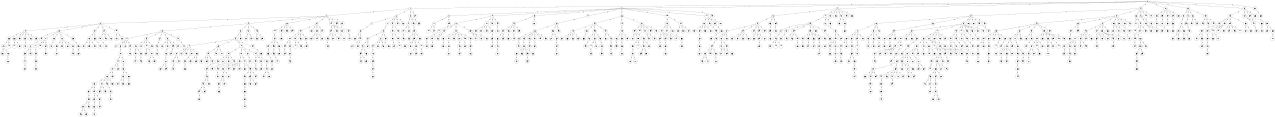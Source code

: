 graph G {
size="8.5,11;"
ratio = "expand;"
fixedsize="true;"
overlap="scale;"
node[shape=circle,width=.12,hight=.12,fontsize=12]
edge[fontsize=12]

0[label=" 0" color=black, pos="2.4976571,2.2896986!"];
1[label=" 1" color=black, pos="0.97931198,1.0093055!"];
2[label=" 2" color=black, pos="2.0572265,2.892605!"];
3[label=" 3" color=black, pos="0.032884615,2.2472194!"];
4[label=" 4" color=black, pos="2.8975417,2.9819752!"];
5[label=" 5" color=black, pos="1.2673033,1.8613029!"];
6[label=" 6" color=black, pos="0.074585893,0.061495373!"];
7[label=" 7" color=black, pos="1.3567458,0.16244622!"];
8[label=" 8" color=black, pos="1.3080979,1.5355833!"];
9[label=" 9" color=black, pos="2.128123,0.44788216!"];
10[label=" 10" color=black, pos="1.442144,0.61888718!"];
11[label=" 11" color=black, pos="0.029428079,2.2718995!"];
12[label=" 12" color=black, pos="1.3913933,0.9570434!"];
13[label=" 13" color=black, pos="2.3338561,2.9466717!"];
14[label=" 14" color=black, pos="0.26040815,0.81303067!"];
15[label=" 15" color=black, pos="1.7274677,2.4715568!"];
16[label=" 16" color=black, pos="0.4276217,2.3229756!"];
17[label=" 17" color=black, pos="0.55202897,0.7410943!"];
18[label=" 18" color=black, pos="1.1113449,2.4692016!"];
19[label=" 19" color=black, pos="2.2260881,0.067742739!"];
20[label=" 20" color=black, pos="1.9949758,0.27617798!"];
21[label=" 21" color=black, pos="0.84313241,0.73727388!"];
22[label=" 22" color=black, pos="0.23101671,0.72069447!"];
23[label=" 23" color=black, pos="2.5257814,2.9940502!"];
24[label=" 24" color=black, pos="0.19939145,0.50914787!"];
25[label=" 25" color=black, pos="0.087883544,1.7455934!"];
26[label=" 26" color=black, pos="0.61022365,1.3400014!"];
27[label=" 27" color=black, pos="2.9558962,0.45379314!"];
28[label=" 28" color=black, pos="0.4325303,2.2797039!"];
29[label=" 29" color=black, pos="2.9528208,2.3792033!"];
30[label=" 30" color=black, pos="0.56728231,2.142322!"];
31[label=" 31" color=black, pos="0.29214903,0.046466897!"];
32[label=" 32" color=black, pos="1.4533979,2.2429609!"];
33[label=" 33" color=black, pos="2.8058569,1.7405099!"];
34[label=" 34" color=black, pos="1.2033494,1.2523923!"];
35[label=" 35" color=black, pos="2.4882555,1.1101176!"];
36[label=" 36" color=black, pos="1.4361566,2.1964485!"];
37[label=" 37" color=black, pos="1.4067992,2.5728149!"];
38[label=" 38" color=black, pos="2.6755495,1.0671453!"];
39[label=" 39" color=black, pos="1.8515089,1.459239!"];
40[label=" 40" color=black, pos="0.66922693,2.8461882!"];
41[label=" 41" color=black, pos="2.6907542,1.8911645!"];
42[label=" 42" color=black, pos="2.6672094,2.0533492!"];
43[label=" 43" color=black, pos="2.8497423,0.076250611!"];
44[label=" 44" color=black, pos="0.55328824,0.67487625!"];
45[label=" 45" color=black, pos="2.8483508,0.93416896!"];
46[label=" 46" color=black, pos="0.96282796,1.4915988!"];
47[label=" 47" color=black, pos="2.1149264,1.1192437!"];
48[label=" 48" color=black, pos="2.6530377,2.2592372!"];
49[label=" 49" color=black, pos="0.55213006,1.2378955!"];
50[label=" 50" color=black, pos="1.2939585,0.37480431!"];
51[label=" 51" color=black, pos="2.4547115,2.4295996!"];
52[label=" 52" color=black, pos="1.723754,1.9680872!"];
53[label=" 53" color=black, pos="1.352167,2.0960051!"];
54[label=" 54" color=black, pos="0.9035704,1.1293318!"];
55[label=" 55" color=black, pos="2.5384417,2.8026501!"];
56[label=" 56" color=black, pos="2.2140075,2.5352713!"];
57[label=" 57" color=black, pos="0.21228897,2.985477!"];
58[label=" 58" color=black, pos="2.0644116,1.6499481!"];
59[label=" 59" color=black, pos="1.8113362,2.5271229!"];
60[label=" 60" color=black, pos="1.1840236,2.107195!"];
61[label=" 61" color=black, pos="2.3974663,1.8511854!"];
62[label=" 62" color=black, pos="2.790804,0.3195335!"];
63[label=" 63" color=black, pos="0.2290928,2.5207251!"];
64[label=" 64" color=black, pos="0.18407092,1.2092378!"];
65[label=" 65" color=black, pos="1.8291631,0.9026073!"];
66[label=" 66" color=black, pos="1.5549962,0.41269783!"];
67[label=" 67" color=black, pos="0.63210318,1.9014226!"];
68[label=" 68" color=black, pos="0.43503086,0.35231727!"];
69[label=" 69" color=black, pos="0.21181777,2.1335339!"];
70[label=" 70" color=black, pos="2.18402,1.3318675!"];
71[label=" 71" color=black, pos="2.575251,1.8562131!"];
72[label=" 72" color=black, pos="1.9085889,1.1556818!"];
73[label=" 73" color=black, pos="2.2601658,2.6313267!"];
74[label=" 74" color=black, pos="0.61084452,1.1814943!"];
75[label=" 75" color=black, pos="2.9838453,0.059074447!"];
76[label=" 76" color=black, pos="2.0915346,1.2513733!"];
77[label=" 77" color=black, pos="1.6148944,1.3059741!"];
78[label=" 78" color=black, pos="2.8379745,0.2120272!"];
79[label=" 79" color=black, pos="1.4904342,0.17254738!"];
80[label=" 80" color=black, pos="0.13369119,1.136775!"];
81[label=" 81" color=black, pos="2.3865182,0.20901891!"];
82[label=" 82" color=black, pos="0.81212626,0.24031044!"];
83[label=" 83" color=black, pos="1.4734302,1.2148477!"];
84[label=" 84" color=black, pos="0.71077661,1.8683171!"];
85[label=" 85" color=black, pos="0.8511281,0.12458546!"];
86[label=" 86" color=black, pos="0.81213287,0.10232811!"];
87[label=" 87" color=black, pos="1.4048529,1.70159!"];
88[label=" 88" color=black, pos="0.60310463,1.9324011!"];
89[label=" 89" color=black, pos="0.60646676,0.98698559!"];
90[label=" 90" color=black, pos="0.53193322,0.21456454!"];
91[label=" 91" color=black, pos="0.52668093,0.57032815!"];
92[label=" 92" color=black, pos="1.8956331,0.56312858!"];
93[label=" 93" color=black, pos="2.6129365,1.4358639!"];
94[label=" 94" color=black, pos="1.0243267,2.7276364!"];
95[label=" 95" color=black, pos="1.8130674,2.9677237!"];
96[label=" 96" color=black, pos="2.2675915,0.40579494!"];
97[label=" 97" color=black, pos="1.0415448,0.29265124!"];
98[label=" 98" color=black, pos="0.62007657,1.5788414!"];
99[label=" 99" color=black, pos="2.936628,1.384215!"];
100[label=" 100" color=black, pos="0.58781482,2.5790224!"];
101[label=" 101" color=black, pos="0.63505763,0.62582071!"];
102[label=" 102" color=black, pos="0.55307817,1.0885639!"];
103[label=" 103" color=black, pos="0.78268355,2.7823177!"];
104[label=" 104" color=black, pos="2.9564124,2.9243333!"];
105[label=" 105" color=black, pos="1.5808932,1.5714352!"];
106[label=" 106" color=black, pos="1.7242003,2.3477272!"];
107[label=" 107" color=black, pos="1.2994462,0.49308938!"];
108[label=" 108" color=black, pos="0.67928584,0.088012353!"];
109[label=" 109" color=black, pos="0.086997936,1.9737278!"];
110[label=" 110" color=black, pos="2.0672902,0.0062217219!"];
111[label=" 111" color=black, pos="1.1185793,2.9002487!"];
112[label=" 112" color=black, pos="2.9766521,2.072949!"];
113[label=" 113" color=black, pos="2.0415665,0.75851495!"];
114[label=" 114" color=black, pos="1.7946609,1.426595!"];
115[label=" 115" color=black, pos="0.83818442,2.9813681!"];
116[label=" 116" color=black, pos="2.9917962,1.8318137!"];
117[label=" 117" color=black, pos="0.78321351,2.7188702!"];
118[label=" 118" color=black, pos="2.8678332,2.7004774!"];
119[label=" 119" color=black, pos="1.5136313,0.061404299!"];
120[label=" 120" color=black, pos="2.4253082,0.047828623!"];
121[label=" 121" color=black, pos="1.7787375,0.23264145!"];
122[label=" 122" color=black, pos="0.91258575,2.6675054!"];
123[label=" 123" color=black, pos="1.5789209,2.2682404!"];
124[label=" 124" color=black, pos="2.718254,2.6495112!"];
125[label=" 125" color=black, pos="0.90559567,0.35197117!"];
126[label=" 126" color=black, pos="0.09347329,2.7598414!"];
127[label=" 127" color=black, pos="1.6531747,1.097388!"];
128[label=" 128" color=black, pos="0.95559899,0.54535756!"];
129[label=" 129" color=black, pos="0.95156023,1.3077349!"];
130[label=" 130" color=black, pos="1.4372355,0.61491615!"];
131[label=" 131" color=black, pos="0.62411385,2.5868735!"];
132[label=" 132" color=black, pos="0.98321073,0.84383531!"];
133[label=" 133" color=black, pos="1.6047661,1.6622353!"];
134[label=" 134" color=black, pos="0.24825505,0.30534398!"];
135[label=" 135" color=black, pos="1.2433224,1.9799127!"];
136[label=" 136" color=black, pos="1.5479487,1.9332579!"];
137[label=" 137" color=black, pos="1.3032692,1.3636549!"];
138[label=" 138" color=black, pos="2.2162331,1.7566612!"];
139[label=" 139" color=black, pos="2.8617276,1.1827148!"];
140[label=" 140" color=black, pos="1.5799194,1.7337447!"];
141[label=" 141" color=black, pos="1.2223566,1.8829248!"];
142[label=" 142" color=black, pos="1.8180567,2.3720414!"];
143[label=" 143" color=black, pos="2.5910008,1.2603005!"];
144[label=" 144" color=black, pos="0.8772243,1.6384583!"];
145[label=" 145" color=black, pos="1.4345511,2.9209983!"];
146[label=" 146" color=black, pos="1.9806843,1.4911311!"];
147[label=" 147" color=black, pos="2.0211942,1.6873502!"];
148[label=" 148" color=black, pos="0.70039596,0.78579899!"];
149[label=" 149" color=black, pos="2.8170749,2.3933641!"];
150[label=" 150" color=black, pos="2.8569926,0.69651073!"];
151[label=" 151" color=black, pos="2.1173596,0.58694279!"];
152[label=" 152" color=black, pos="2.1503695,1.1750774!"];
153[label=" 153" color=black, pos="2.2275144,1.2357049!"];
154[label=" 154" color=black, pos="2.7737352,2.0506105!"];
155[label=" 155" color=black, pos="1.4006819,1.3960429!"];
156[label=" 156" color=black, pos="1.1590556,1.0238304!"];
157[label=" 157" color=black, pos="2.8505657,1.6112622!"];
158[label=" 158" color=black, pos="1.1826,2.1555516!"];
159[label=" 159" color=black, pos="1.2645841,1.2945434!"];
160[label=" 160" color=black, pos="0.96789551,1.9998743!"];
161[label=" 161" color=black, pos="2.5656965,2.4036085!"];
162[label=" 162" color=black, pos="2.9624152,2.1343611!"];
163[label=" 163" color=black, pos="1.1921797,1.4641749!"];
164[label=" 164" color=black, pos="0.71224586,1.3273659!"];
165[label=" 165" color=black, pos="2.9051997,0.27036976!"];
166[label=" 166" color=black, pos="0.24640104,2.3877593!"];
167[label=" 167" color=black, pos="0.16841571,0.92593885!"];
168[label=" 168" color=black, pos="0.15192353,2.3317211!"];
169[label=" 169" color=black, pos="0.1613924,0.057051805!"];
170[label=" 170" color=black, pos="1.1895486,2.4869047!"];
171[label=" 171" color=black, pos="0.72181685,0.7329636!"];
172[label=" 172" color=black, pos="1.4390849,2.9968742!"];
173[label=" 173" color=black, pos="2.9989576,2.4320843!"];
174[label=" 174" color=black, pos="2.6931653,1.7563438!"];
175[label=" 175" color=black, pos="2.5021463,2.9978923!"];
176[label=" 176" color=black, pos="0.60809584,1.3716899!"];
177[label=" 177" color=black, pos="1.064943,2.8932958!"];
178[label=" 178" color=black, pos="2.6201546,0.63621987!"];
179[label=" 179" color=black, pos="2.3312801,2.7760342!"];
180[label=" 180" color=black, pos="2.429513,2.1146496!"];
181[label=" 181" color=black, pos="2.0401524,2.6738292!"];
182[label=" 182" color=black, pos="1.3665775,0.59489882!"];
183[label=" 183" color=black, pos="1.1124556,2.5227937!"];
184[label=" 184" color=black, pos="0.92240446,0.49003967!"];
185[label=" 185" color=black, pos="1.3232254,2.241839!"];
186[label=" 186" color=black, pos="1.763536,2.2853514!"];
187[label=" 187" color=black, pos="2.2472423,2.8651811!"];
188[label=" 188" color=black, pos="1.834294,2.1052258!"];
189[label=" 189" color=black, pos="0.52656456,1.6077642!"];
190[label=" 190" color=black, pos="2.2092279,1.7618659!"];
191[label=" 191" color=black, pos="1.7954541,1.042235!"];
192[label=" 192" color=black, pos="0.17914328,1.705206!"];
193[label=" 193" color=black, pos="0.91561012,0.44574862!"];
194[label=" 194" color=black, pos="0.82510388,2.7739622!"];
195[label=" 195" color=black, pos="2.7924857,2.7491015!"];
196[label=" 196" color=black, pos="0.61897394,1.5012261!"];
197[label=" 197" color=black, pos="0.63338231,1.0386806!"];
198[label=" 198" color=black, pos="0.31165337,1.1642938!"];
199[label=" 199" color=black, pos="1.0852062,1.8249661!"];
200[label=" 200" color=black, pos="0.73880334,2.7667181!"];
201[label=" 201" color=black, pos="0.47721707,1.3335596!"];
202[label=" 202" color=black, pos="1.9435668,0.37466717!"];
203[label=" 203" color=black, pos="2.7466651,2.3628322!"];
204[label=" 204" color=black, pos="0.97809601,2.5111776!"];
205[label=" 205" color=black, pos="2.9730487,1.4540886!"];
206[label=" 206" color=black, pos="1.3504047,0.39180952!"];
207[label=" 207" color=black, pos="0.82491104,2.6999604!"];
208[label=" 208" color=black, pos="2.7469476,2.2181278!"];
209[label=" 209" color=black, pos="0.67914523,0.52648567!"];
210[label=" 210" color=black, pos="1.6592093,2.3587645!"];
211[label=" 211" color=black, pos="0.024921514,2.7715135!"];
212[label=" 212" color=black, pos="0.58565499,0.61449585!"];
213[label=" 213" color=black, pos="0.83254921,1.8434057!"];
214[label=" 214" color=black, pos="1.6869667,1.6185648!"];
215[label=" 215" color=black, pos="0.45199078,2.0755922!"];
216[label=" 216" color=black, pos="1.7852037,0.42310313!"];
217[label=" 217" color=black, pos="2.8454074,0.087060918!"];
218[label=" 218" color=black, pos="1.8507416,2.9104911!"];
219[label=" 219" color=black, pos="2.1674221,0.87868067!"];
220[label=" 220" color=black, pos="0.96469562,0.31178074!"];
221[label=" 221" color=black, pos="0.56176093,2.9801987!"];
222[label=" 222" color=black, pos="0.39040162,0.76060545!"];
223[label=" 223" color=black, pos="0.91728872,1.0413308!"];
224[label=" 224" color=black, pos="2.1299176,1.1668413!"];
225[label=" 225" color=black, pos="2.4140227,1.4799418!"];
226[label=" 226" color=black, pos="0.69972761,2.1404275!"];
227[label=" 227" color=black, pos="1.0724375,0.62022682!"];
228[label=" 228" color=black, pos="2.5122847,0.83437791!"];
229[label=" 229" color=black, pos="2.087194,2.3227733!"];
230[label=" 230" color=black, pos="2.4133402,2.319988!"];
231[label=" 231" color=black, pos="2.9195764,2.0331213!"];
232[label=" 232" color=black, pos="1.8257527,2.024819!"];
233[label=" 233" color=black, pos="1.4538648,1.5045399!"];
234[label=" 234" color=black, pos="2.8951937,1.0207421!"];
235[label=" 235" color=black, pos="2.6640756,1.0047642!"];
236[label=" 236" color=black, pos="0.57297647,2.250406!"];
237[label=" 237" color=black, pos="1.6537188,2.1377661!"];
238[label=" 238" color=black, pos="1.656558,0.39768791!"];
239[label=" 239" color=black, pos="2.8190728,2.6256284!"];
240[label=" 240" color=black, pos="1.6307718,2.8846011!"];
241[label=" 241" color=black, pos="0.15520828,2.2382289!"];
242[label=" 242" color=black, pos="2.0341083,1.0180331!"];
243[label=" 243" color=black, pos="1.8999399,1.8745443!"];
244[label=" 244" color=black, pos="2.8619395,2.1330868!"];
245[label=" 245" color=black, pos="2.6981295,2.5827173!"];
246[label=" 246" color=black, pos="2.7286069,1.930822!"];
247[label=" 247" color=black, pos="0.4112144,2.1925054!"];
248[label=" 248" color=black, pos="1.2068979,0.12662273!"];
249[label=" 249" color=black, pos="2.4662474,1.4125081!"];
250[label=" 250" color=black, pos="1.6238227,1.1985397!"];
251[label=" 251" color=black, pos="1.4533386,1.996679!"];
252[label=" 252" color=black, pos="0.19803419,1.8309364!"];
253[label=" 253" color=black, pos="0.40061873,0.25085129!"];
254[label=" 254" color=black, pos="1.3940588,1.6769054!"];
255[label=" 255" color=black, pos="2.7381237,2.8472594!"];
256[label=" 256" color=black, pos="1.9465173,2.3071277!"];
257[label=" 257" color=black, pos="0.33873381,1.9131204!"];
258[label=" 258" color=black, pos="0.15017707,2.486319!"];
259[label=" 259" color=black, pos="1.184744,2.9187937!"];
260[label=" 260" color=black, pos="0.61276385,1.2789419!"];
261[label=" 261" color=black, pos="2.1633838,2.1426082!"];
262[label=" 262" color=black, pos="2.7114665,0.36271584!"];
263[label=" 263" color=black, pos="2.6889245,1.3946118!"];
264[label=" 264" color=black, pos="1.1838574,1.0482064!"];
265[label=" 265" color=black, pos="0.42137529,2.4851477!"];
266[label=" 266" color=black, pos="0.072986875,2.175068!"];
267[label=" 267" color=black, pos="2.4544648,2.6405091!"];
268[label=" 268" color=black, pos="2.8435919,1.0806112!"];
269[label=" 269" color=black, pos="2.4492443,1.5644182!"];
270[label=" 270" color=black, pos="2.0427331,0.61030095!"];
271[label=" 271" color=black, pos="0.13710934,2.3670994!"];
272[label=" 272" color=black, pos="1.7066522,1.843558!"];
273[label=" 273" color=black, pos="1.3766326,0.69957982!"];
274[label=" 274" color=black, pos="1.3001724,2.7073504!"];
275[label=" 275" color=black, pos="2.9685096,0.82186576!"];
276[label=" 276" color=black, pos="0.26731052,2.8190771!"];
277[label=" 277" color=black, pos="0.12569635,0.87726553!"];
278[label=" 278" color=black, pos="0.31062946,1.9000871!"];
279[label=" 279" color=black, pos="1.4924792,2.7687056!"];
280[label=" 280" color=black, pos="1.6824923,0.32715881!"];
281[label=" 281" color=black, pos="2.9409692,2.5087443!"];
282[label=" 282" color=black, pos="1.9013865,1.9957788!"];
283[label=" 283" color=black, pos="2.5639542,1.6819976!"];
284[label=" 284" color=black, pos="2.7201215,0.5478195!"];
285[label=" 285" color=black, pos="0.88457006,1.0142473!"];
286[label=" 286" color=black, pos="2.9126515,1.6429383!"];
287[label=" 287" color=black, pos="0.1815208,1.604262!"];
288[label=" 288" color=black, pos="0.023907442,1.9231379!"];
289[label=" 289" color=black, pos="2.9581595,1.2060183!"];
290[label=" 290" color=black, pos="2.6479769,0.72944204!"];
291[label=" 291" color=black, pos="1.0194416,2.0431959!"];
292[label=" 292" color=black, pos="0.91251428,1.5853808!"];
293[label=" 293" color=black, pos="2.0161004,1.9922839!"];
294[label=" 294" color=black, pos="0.51396246,1.3338826!"];
295[label=" 295" color=black, pos="0.046866088,1.5594963!"];
296[label=" 296" color=black, pos="2.8695655,0.035650189!"];
297[label=" 297" color=black, pos="2.9145164,1.687271!"];
298[label=" 298" color=black, pos="1.4434655,0.77442453!"];
299[label=" 299" color=black, pos="0.8281526,1.2024701!"];
300[label=" 300" color=black, pos="1.4086358,0.53775122!"];
301[label=" 301" color=black, pos="1.3874791,1.3534881!"];
302[label=" 302" color=black, pos="0.16525728,0.5969248!"];
303[label=" 303" color=black, pos="2.6255153,1.2828969!"];
304[label=" 304" color=black, pos="2.6390553,2.3228058!"];
305[label=" 305" color=black, pos="0.56021555,1.1160651!"];
306[label=" 306" color=black, pos="2.4267897,2.4665882!"];
307[label=" 307" color=black, pos="2.7081101,2.9956092!"];
308[label=" 308" color=black, pos="2.4569092,2.541482!"];
309[label=" 309" color=black, pos="2.0633955,0.74582988!"];
310[label=" 310" color=black, pos="1.5823407,2.4407762!"];
311[label=" 311" color=black, pos="2.4991758,0.70293676!"];
312[label=" 312" color=black, pos="1.0422202,1.6918028!"];
313[label=" 313" color=black, pos="0.035819276,0.6061168!"];
314[label=" 314" color=black, pos="1.6983577,1.7175513!"];
315[label=" 315" color=black, pos="1.7417632,2.5232135!"];
316[label=" 316" color=black, pos="1.246521,0.0430608!"];
317[label=" 317" color=black, pos="2.9596655,1.5385693!"];
318[label=" 318" color=black, pos="2.1316454,1.7498622!"];
319[label=" 319" color=black, pos="0.7030186,2.7690522!"];
320[label=" 320" color=black, pos="2.4785415,0.3476745!"];
321[label=" 321" color=black, pos="0.26872308,1.9769698!"];
322[label=" 322" color=black, pos="0.026496245,0.37354844!"];
323[label=" 323" color=black, pos="2.4076817,2.9669319!"];
324[label=" 324" color=black, pos="0.96145746,2.9641192!"];
325[label=" 325" color=black, pos="1.7988834,0.46312918!"];
326[label=" 326" color=black, pos="0.482034,2.5613499!"];
327[label=" 327" color=black, pos="0.66579027,0.93029137!"];
328[label=" 328" color=black, pos="0.79125727,1.6586925!"];
329[label=" 329" color=black, pos="1.2317572,0.02706108!"];
330[label=" 330" color=black, pos="2.3301833,2.0265129!"];
331[label=" 331" color=black, pos="1.2973715,0.39206763!"];
332[label=" 332" color=black, pos="0.0034375438,2.1799519!"];
333[label=" 333" color=black, pos="2.8588753,1.7328497!"];
334[label=" 334" color=black, pos="1.8560725,1.5259619!"];
335[label=" 335" color=black, pos="2.6246018,2.6661945!"];
336[label=" 336" color=black, pos="2.7342191,0.47583946!"];
337[label=" 337" color=black, pos="1.9605492,0.22422971!"];
338[label=" 338" color=black, pos="0.90351006,0.028597495!"];
339[label=" 339" color=black, pos="0.2441874,1.4597105!"];
340[label=" 340" color=black, pos="1.7768519,0.049945898!"];
341[label=" 341" color=black, pos="2.2827435,2.9766365!"];
342[label=" 342" color=black, pos="2.0769953,0.66067871!"];
343[label=" 343" color=black, pos="2.9588516,1.1174562!"];
344[label=" 344" color=black, pos="0.65176012,2.659047!"];
345[label=" 345" color=black, pos="0.096196252,0.90304181!"];
346[label=" 346" color=black, pos="0.13401932,0.20058786!"];
347[label=" 347" color=black, pos="0.35230443,0.62583166!"];
348[label=" 348" color=black, pos="0.29996078,1.7648835!"];
349[label=" 349" color=black, pos="2.4585732,2.7215203!"];
350[label=" 350" color=black, pos="1.2441184,1.2371656!"];
351[label=" 351" color=black, pos="0.70907217,2.8960407!"];
352[label=" 352" color=black, pos="2.9479176,1.9731416!"];
353[label=" 353" color=black, pos="1.4383645,2.0438201!"];
354[label=" 354" color=black, pos="2.8078227,0.95059054!"];
355[label=" 355" color=black, pos="0.90470635,2.2892835!"];
356[label=" 356" color=black, pos="2.2521998,2.7873714!"];
357[label=" 357" color=black, pos="1.795687,2.2463414!"];
358[label=" 358" color=black, pos="2.8910907,0.24277543!"];
359[label=" 359" color=black, pos="1.8381289,0.96099519!"];
360[label=" 360" color=black, pos="1.6939039,2.8301603!"];
361[label=" 361" color=black, pos="2.8103202,2.7046523!"];
362[label=" 362" color=black, pos="0.11838846,2.7782701!"];
363[label=" 363" color=black, pos="0.231665,2.2277619!"];
364[label=" 364" color=black, pos="0.12172058,1.1946377!"];
365[label=" 365" color=black, pos="1.5240251,2.9572131!"];
366[label=" 366" color=black, pos="1.9244862,0.015278706!"];
367[label=" 367" color=black, pos="0.33880465,1.5486616!"];
368[label=" 368" color=black, pos="2.9104107,1.164977!"];
369[label=" 369" color=black, pos="2.2528024,1.3388738!"];
370[label=" 370" color=black, pos="1.524872,1.3942857!"];
371[label=" 371" color=black, pos="1.1846974,1.2404018!"];
372[label=" 372" color=black, pos="1.637181,1.2238256!"];
373[label=" 373" color=black, pos="1.8760187,1.5763219!"];
374[label=" 374" color=black, pos="0.38102716,2.56312!"];
375[label=" 375" color=black, pos="0.5678745,2.7525404!"];
376[label=" 376" color=black, pos="1.4906036,1.1990161!"];
377[label=" 377" color=black, pos="0.78714663,0.11459693!"];
378[label=" 378" color=black, pos="0.6550337,0.068555725!"];
379[label=" 379" color=black, pos="1.1309303,1.1461491!"];
380[label=" 380" color=black, pos="0.74399707,1.9293173!"];
381[label=" 381" color=black, pos="0.55101336,2.4205206!"];
382[label=" 382" color=black, pos="0.097239853,0.65187231!"];
383[label=" 383" color=black, pos="1.0954224,0.14339955!"];
384[label=" 384" color=black, pos="1.3219301,2.329432!"];
385[label=" 385" color=black, pos="2.8803055,1.4210954!"];
386[label=" 386" color=black, pos="2.9529116,0.37507026!"];
387[label=" 387" color=black, pos="2.7986086,1.8519531!"];
388[label=" 388" color=black, pos="1.891194,0.16262145!"];
389[label=" 389" color=black, pos="1.2869097,0.37424789!"];
390[label=" 390" color=black, pos="0.56678278,1.0492639!"];
391[label=" 391" color=black, pos="1.4305329,1.2482311!"];
392[label=" 392" color=black, pos="2.5350791,2.8615397!"];
393[label=" 393" color=black, pos="1.0216921,2.9507237!"];
394[label=" 394" color=black, pos="1.7722861,2.0584456!"];
395[label=" 395" color=black, pos="1.8470133,1.1135005!"];
396[label=" 396" color=black, pos="2.6916691,2.1804147!"];
397[label=" 397" color=black, pos="2.859264,0.36272832!"];
398[label=" 398" color=black, pos="2.5807828,2.0882519!"];
399[label=" 399" color=black, pos="2.6046557,1.7637786!"];
400[label=" 400" color=black, pos="0.9141462,0.55511922!"];
401[label=" 401" color=black, pos="2.9079533,0.91044204!"];
402[label=" 402" color=black, pos="0.83163683,2.2511342!"];
403[label=" 403" color=black, pos="1.8792863,0.41685739!"];
404[label=" 404" color=black, pos="1.6407566,1.5495341!"];
405[label=" 405" color=black, pos="1.1519346,1.9260674!"];
406[label=" 406" color=black, pos="2.3242547,1.7440331!"];
407[label=" 407" color=black, pos="0.35080233,0.068645031!"];
408[label=" 408" color=black, pos="2.1331301,0.20078685!"];
409[label=" 409" color=black, pos="0.12960714,0.72132284!"];
410[label=" 410" color=black, pos="0.080116489,1.6398941!"];
411[label=" 411" color=black, pos="2.3370917,0.5303581!"];
412[label=" 412" color=black, pos="1.6540235,2.4778689!"];
413[label=" 413" color=black, pos="0.99215469,1.5386756!"];
414[label=" 414" color=black, pos="0.41825556,1.2453197!"];
415[label=" 415" color=black, pos="2.7905205,1.0340064!"];
416[label=" 416" color=black, pos="1.937729,1.9647339!"];
417[label=" 417" color=black, pos="0.34602216,1.0285801!"];
418[label=" 418" color=black, pos="2.6585138,2.3855414!"];
419[label=" 419" color=black, pos="0.7252256,0.97345385!"];
420[label=" 420" color=black, pos="1.9957917,2.1852073!"];
421[label=" 421" color=black, pos="2.855259,2.3043558!"];
422[label=" 422" color=black, pos="0.0065915901,1.0425725!"];
423[label=" 423" color=black, pos="0.86364016,1.7207625!"];
424[label=" 424" color=black, pos="0.31137216,1.8687052!"];
425[label=" 425" color=black, pos="2.3715532,2.083533!"];
426[label=" 426" color=black, pos="0.56575944,2.0256725!"];
427[label=" 427" color=black, pos="2.3849738,2.6702342!"];
428[label=" 428" color=black, pos="0.4504491,1.368712!"];
429[label=" 429" color=black, pos="1.5793244,1.5792227!"];
430[label=" 430" color=black, pos="1.2227432,2.383028!"];
431[label=" 431" color=black, pos="1.6983741,2.8877525!"];
432[label=" 432" color=black, pos="1.789287,2.6671405!"];
433[label=" 433" color=black, pos="0.65374302,1.1909071!"];
434[label=" 434" color=black, pos="0.21974783,0.5104875!"];
435[label=" 435" color=black, pos="2.2157059,2.9854872!"];
436[label=" 436" color=black, pos="0.036163122,1.9718632!"];
437[label=" 437" color=black, pos="2.027267,2.2014034!"];
438[label=" 438" color=black, pos="0.17288104,1.3363935!"];
439[label=" 439" color=black, pos="0.68822192,1.8810013!"];
440[label=" 440" color=black, pos="1.9806037,0.63834901!"];
441[label=" 441" color=black, pos="1.2988154,0.85384918!"];
442[label=" 442" color=black, pos="0.045835688,0.12328485!"];
443[label=" 443" color=black, pos="2.5450583,0.92769665!"];
444[label=" 444" color=black, pos="1.4629713,2.1967089!"];
445[label=" 445" color=black, pos="2.4506457,1.7402484!"];
446[label=" 446" color=black, pos="0.98254374,1.4947818!"];
447[label=" 447" color=black, pos="1.3007879,2.1482745!"];
448[label=" 448" color=black, pos="1.923925,2.9157383!"];
449[label=" 449" color=black, pos="2.6158797,0.74130352!"];
450[label=" 450" color=black, pos="1.1339242,0.92325696!"];
451[label=" 451" color=black, pos="1.9733605,1.260204!"];
452[label=" 452" color=black, pos="0.75051341,0.92656999!"];
453[label=" 453" color=black, pos="2.8550252,2.8246858!"];
454[label=" 454" color=black, pos="2.7434603,1.5083346!"];
455[label=" 455" color=black, pos="2.6952507,0.32563977!"];
456[label=" 456" color=black, pos="1.4432327,1.841916!"];
457[label=" 457" color=black, pos="0.010965568,2.7208277!"];
458[label=" 458" color=black, pos="0.44780789,1.8238722!"];
459[label=" 459" color=black, pos="1.4950383,0.85750009!"];
460[label=" 460" color=black, pos="1.5409891,1.4467107!"];
461[label=" 461" color=black, pos="0.45088847,0.23358325!"];
462[label=" 462" color=black, pos="2.5908641,1.2385969!"];
463[label=" 463" color=black, pos="2.398527,2.9052904!"];
464[label=" 464" color=black, pos="2.8056148,2.9008721!"];
465[label=" 465" color=black, pos="2.3304259,0.96147007!"];
466[label=" 466" color=black, pos="1.2657845,2.1994021!"];
467[label=" 467" color=black, pos="0.86941847,1.0063744!"];
468[label=" 468" color=black, pos="2.8409723,2.8064218!"];
469[label=" 469" color=black, pos="1.7244817,0.48620953!"];
470[label=" 470" color=black, pos="0.78192293,2.6014605!"];
471[label=" 471" color=black, pos="2.2890432,0.022209713!"];
472[label=" 472" color=black, pos="2.2539573,0.91123828!"];
473[label=" 473" color=black, pos="2.5447816,0.36261694!"];
474[label=" 474" color=black, pos="0.65805065,2.5713889!"];
475[label=" 475" color=black, pos="1.6189213,1.9378767!"];
476[label=" 476" color=black, pos="1.0308485,1.7517544!"];
477[label=" 477" color=black, pos="0.78430354,1.070676!"];
478[label=" 478" color=black, pos="1.9627704,2.7466764!"];
479[label=" 479" color=black, pos="2.1788873,1.3464714!"];
480[label=" 480" color=black, pos="0.69196798,0.017227733!"];
481[label=" 481" color=black, pos="0.13041807,1.0473157!"];
482[label=" 482" color=black, pos="1.9418637,2.3159378!"];
483[label=" 483" color=black, pos="0.19646795,2.0206786!"];
484[label=" 484" color=black, pos="1.998113,1.9826467!"];
485[label=" 485" color=black, pos="1.0103969,0.34864299!"];
486[label=" 486" color=black, pos="2.7254591,1.2249808!"];
487[label=" 487" color=black, pos="0.86420558,2.337191!"];
488[label=" 488" color=black, pos="2.829162,0.79292317!"];
489[label=" 489" color=black, pos="0.73426342,0.74804878!"];
490[label=" 490" color=black, pos="2.4589435,1.2369122!"];
491[label=" 491" color=black, pos="2.3178011,1.882728!"];
492[label=" 492" color=black, pos="2.0300239,1.0983306!"];
493[label=" 493" color=black, pos="1.9186973,0.013588068!"];
494[label=" 494" color=black, pos="0.54229302,1.5485029!"];
495[label=" 495" color=black, pos="2.8100211,1.9626722!"];
496[label=" 496" color=black, pos="1.2401126,1.5987632!"];
497[label=" 497" color=black, pos="2.5958342,0.65050318!"];
498[label=" 498" color=black, pos="1.4107986,0.71018926!"];
499[label=" 499" color=black, pos="0.14500621,0.044513778!"];
500[label=" 500" color=black, pos="0.45829187,1.2154508!"];
501[label=" 501" color=black, pos="1.589818,0.021145605!"];
502[label=" 502" color=black, pos="2.4676078,2.5386096!"];
503[label=" 503" color=black, pos="0.45534232,2.916812!"];
504[label=" 504" color=black, pos="0.25687709,1.6698309!"];
505[label=" 505" color=black, pos="2.8623871,2.9074891!"];
506[label=" 506" color=black, pos="1.2077495,0.0017853472!"];
507[label=" 507" color=black, pos="0.21059557,2.5277858!"];
508[label=" 508" color=black, pos="2.1891435,2.0458766!"];
509[label=" 509" color=black, pos="1.9722756,0.91107253!"];
510[label=" 510" color=black, pos="2.6366707,0.71751226!"];
511[label=" 511" color=black, pos="1.9509639,2.7874679!"];
512[label=" 512" color=black, pos="2.1498995,1.0605523!"];
513[label=" 513" color=black, pos="0.777633,0.28547224!"];
514[label=" 514" color=black, pos="1.5857198,2.3381382!"];
515[label=" 515" color=black, pos="1.3335567,2.4652028!"];
516[label=" 516" color=black, pos="1.6091607,1.3016617!"];
517[label=" 517" color=black, pos="0.57810161,0.021319539!"];
518[label=" 518" color=black, pos="2.6624164,2.3067853!"];
519[label=" 519" color=black, pos="1.3731561,2.8212213!"];
520[label=" 520" color=black, pos="2.5515521,0.53534211!"];
521[label=" 521" color=black, pos="0.84981506,2.3145676!"];
522[label=" 522" color=black, pos="2.1080719,2.2318501!"];
523[label=" 523" color=black, pos="2.5186299,1.9643289!"];
524[label=" 524" color=black, pos="2.2081323,1.7092267!"];
525[label=" 525" color=black, pos="2.4787249,2.0010062!"];
526[label=" 526" color=black, pos="1.4693781,1.7545216!"];
527[label=" 527" color=black, pos="0.40204472,0.36558966!"];
528[label=" 528" color=black, pos="1.4575166,2.2827819!"];
529[label=" 529" color=black, pos="2.7217461,0.74286649!"];
530[label=" 530" color=black, pos="1.2500554,0.27144672!"];
531[label=" 531" color=black, pos="2.6717695,0.8964758!"];
532[label=" 532" color=black, pos="2.5017662,0.66613565!"];
533[label=" 533" color=black, pos="0.33624877,2.1216325!"];
534[label=" 534" color=black, pos="1.9749333,1.6481609!"];
535[label=" 535" color=black, pos="1.4518971,0.33057487!"];
536[label=" 536" color=black, pos="0.91468237,0.21674541!"];
537[label=" 537" color=black, pos="2.2107064,2.4662465!"];
538[label=" 538" color=black, pos="1.9343285,0.22944709!"];
539[label=" 539" color=black, pos="1.9734689,0.48599978!"];
540[label=" 540" color=black, pos="0.7316254,1.4557263!"];
541[label=" 541" color=black, pos="2.8192773,2.873501!"];
542[label=" 542" color=black, pos="2.4535129,1.1711886!"];
543[label=" 543" color=black, pos="1.5354125,1.8148237!"];
544[label=" 544" color=black, pos="1.1151203,0.08652338!"];
545[label=" 545" color=black, pos="1.991181,2.7865885!"];
546[label=" 546" color=black, pos="1.2904632,2.5316075!"];
547[label=" 547" color=black, pos="0.14195846,0.73916718!"];
548[label=" 548" color=black, pos="0.16974272,0.94145803!"];
549[label=" 549" color=black, pos="2.7722522,2.7832305!"];
550[label=" 550" color=black, pos="2.3366209,0.13117503!"];
551[label=" 551" color=black, pos="1.4561826,0.32212835!"];
552[label=" 552" color=black, pos="1.9775678,0.89712957!"];
553[label=" 553" color=black, pos="1.9614217,1.8942583!"];
554[label=" 554" color=black, pos="2.6997536,2.5158169!"];
555[label=" 555" color=black, pos="1.4434731,0.71529595!"];
556[label=" 556" color=black, pos="2.4498775,2.6022358!"];
557[label=" 557" color=black, pos="0.47171298,1.4478948!"];
558[label=" 558" color=black, pos="0.33988546,1.6803674!"];
559[label=" 559" color=black, pos="2.5250685,0.36737094!"];
560[label=" 560" color=black, pos="1.4111475,1.4713852!"];
561[label=" 561" color=black, pos="0.94821856,2.624454!"];
562[label=" 562" color=black, pos="1.7915093,0.48968427!"];
563[label=" 563" color=black, pos="0.39525497,1.8481983!"];
564[label=" 564" color=black, pos="2.8617342,2.0672623!"];
565[label=" 565" color=black, pos="2.8359004,0.14178108!"];
566[label=" 566" color=black, pos="1.0942269,1.9718539!"];
567[label=" 567" color=black, pos="2.8246442,0.12193181!"];
568[label=" 568" color=black, pos="1.6037253,0.60836075!"];
569[label=" 569" color=black, pos="2.9589605,2.1999161!"];
570[label=" 570" color=black, pos="0.37308559,2.9854522!"];
571[label=" 571" color=black, pos="0.89458057,1.6134731!"];
572[label=" 572" color=black, pos="2.2840845,1.0897619!"];
573[label=" 573" color=black, pos="0.19589241,1.2957707!"];
574[label=" 574" color=black, pos="1.0536915,1.9094148!"];
575[label=" 575" color=black, pos="2.6068494,1.1141273!"];
576[label=" 576" color=black, pos="0.62466354,1.7625187!"];
577[label=" 577" color=black, pos="2.9553028,0.33409374!"];
578[label=" 578" color=black, pos="2.6520351,1.0967289!"];
579[label=" 579" color=black, pos="2.1531963,1.3029304!"];
580[label=" 580" color=black, pos="2.3909373,0.55726566!"];
581[label=" 581" color=black, pos="2.6242354,2.876949!"];
582[label=" 582" color=black, pos="1.1206609,2.5562625!"];
583[label=" 583" color=black, pos="0.81771037,2.9380851!"];
584[label=" 584" color=black, pos="0.39287783,2.0259979!"];
585[label=" 585" color=black, pos="0.66303854,1.6765689!"];
586[label=" 586" color=black, pos="1.6796375,2.8616893!"];
587[label=" 587" color=black, pos="1.4834998,1.2701147!"];
588[label=" 588" color=black, pos="2.5573121,0.46126686!"];
589[label=" 589" color=black, pos="1.6804167,0.85947432!"];
590[label=" 590" color=black, pos="2.1245797,1.528588!"];
591[label=" 591" color=black, pos="2.0861266,0.38466399!"];
592[label=" 592" color=black, pos="0.1672769,0.82718501!"];
593[label=" 593" color=black, pos="0.77075352,0.14538907!"];
594[label=" 594" color=black, pos="2.2770517,1.2832249!"];
595[label=" 595" color=black, pos="2.1716981,0.63498866!"];
596[label=" 596" color=black, pos="1.38072,2.9105577!"];
597[label=" 597" color=black, pos="2.4344714,0.86221428!"];
598[label=" 598" color=black, pos="1.1857689,0.50134123!"];
599[label=" 599" color=black, pos="0.85747538,1.7508999!"];
600[label=" 600" color=black, pos="1.2966671,2.8550677!"];
601[label=" 601" color=black, pos="1.0818388,2.5178117!"];
602[label=" 602" color=black, pos="0.0075351722,1.1194421!"];
603[label=" 603" color=black, pos="1.3543762,0.90824354!"];
604[label=" 604" color=black, pos="1.8506863,0.79623283!"];
605[label=" 605" color=black, pos="0.58883328,0.84420887!"];
606[label=" 606" color=black, pos="0.049249375,0.046497589!"];
607[label=" 607" color=black, pos="2.2315553,0.93147703!"];
608[label=" 608" color=black, pos="1.3754824,1.595643!"];
609[label=" 609" color=black, pos="0.78700152,1.8162117!"];
610[label=" 610" color=black, pos="1.9144913,1.97377!"];
611[label=" 611" color=black, pos="2.6900846,1.0039637!"];
612[label=" 612" color=black, pos="2.7008148,0.82592861!"];
613[label=" 613" color=black, pos="2.4586436,0.064250193!"];
614[label=" 614" color=black, pos="1.0156876,1.4146178!"];
615[label=" 615" color=black, pos="2.9081453,0.77546527!"];
616[label=" 616" color=black, pos="2.1326395,1.7409488!"];
617[label=" 617" color=black, pos="2.4845629,0.71417774!"];
618[label=" 618" color=black, pos="1.4928144,2.6679217!"];
619[label=" 619" color=black, pos="1.5699613,1.7236699!"];
620[label=" 620" color=black, pos="2.472082,1.5604241!"];
621[label=" 621" color=black, pos="0.21973598,2.4386186!"];
622[label=" 622" color=black, pos="2.7354221,0.48266642!"];
623[label=" 623" color=black, pos="0.19933114,0.92719497!"];
624[label=" 624" color=black, pos="2.62924,2.2516117!"];
625[label=" 625" color=black, pos="0.22530434,0.51285714!"];
626[label=" 626" color=black, pos="2.6537372,2.9010177!"];
627[label=" 627" color=black, pos="1.8526643,2.4944745!"];
628[label=" 628" color=black, pos="2.1742861,1.2554719!"];
629[label=" 629" color=black, pos="1.6795729,2.6294456!"];
630[label=" 630" color=black, pos="2.5473268,0.058562333!"];
631[label=" 631" color=black, pos="0.37024375,2.0786286!"];
632[label=" 632" color=black, pos="2.6539011,2.1132866!"];
633[label=" 633" color=black, pos="2.2960298,0.59732416!"];
634[label=" 634" color=black, pos="1.8069226,2.1734654!"];
635[label=" 635" color=black, pos="0.12302952,1.9843332!"];
636[label=" 636" color=black, pos="1.7228385,0.69133774!"];
637[label=" 637" color=black, pos="1.9338955,2.8174064!"];
638[label=" 638" color=black, pos="0.43289544,0.22788029!"];
639[label=" 639" color=black, pos="2.861726,0.80262289!"];
640[label=" 640" color=black, pos="1.6367492,2.3948325!"];
641[label=" 641" color=black, pos="1.5420533,1.8825459!"];
642[label=" 642" color=black, pos="1.4904986,0.0085628619!"];
643[label=" 643" color=black, pos="0.72395117,1.9108438!"];
644[label=" 644" color=black, pos="2.2327012,2.849201!"];
645[label=" 645" color=black, pos="0.92296487,2.647819!"];
646[label=" 646" color=black, pos="2.5425761,1.1589995!"];
647[label=" 647" color=black, pos="1.1822082,1.9199293!"];
648[label=" 648" color=black, pos="1.8775319,0.75173639!"];
649[label=" 649" color=black, pos="2.3069185,1.7685611!"];
650[label=" 650" color=black, pos="2.6902936,2.4109452!"];
651[label=" 651" color=black, pos="2.77002,0.8610344!"];
652[label=" 652" color=black, pos="0.92397046,0.16931789!"];
653[label=" 653" color=black, pos="1.3768429,0.20279564!"];
654[label=" 654" color=black, pos="1.6928363,1.3237212!"];
655[label=" 655" color=black, pos="2.3234175,2.6940019!"];
656[label=" 656" color=black, pos="2.5584122,1.6205346!"];
657[label=" 657" color=black, pos="1.0800206,2.6627478!"];
658[label=" 658" color=black, pos="0.16621956,2.1845589!"];
659[label=" 659" color=black, pos="0.39548198,0.93896076!"];
660[label=" 660" color=black, pos="0.75582879,0.16638777!"];
661[label=" 661" color=black, pos="2.9254156,1.0520907!"];
662[label=" 662" color=black, pos="1.7309785,1.4932963!"];
663[label=" 663" color=black, pos="1.6194623,2.2553455!"];
664[label=" 664" color=black, pos="2.6330365,2.0432053!"];
665[label=" 665" color=black, pos="1.2649757,0.48337133!"];
666[label=" 666" color=black, pos="1.7796461,2.3674348!"];
667[label=" 667" color=black, pos="0.71352361,1.4945805!"];
668[label=" 668" color=black, pos="1.4146742,1.6020241!"];
669[label=" 669" color=black, pos="0.030151708,1.9583416!"];
670[label=" 670" color=black, pos="1.0299266,2.8155263!"];
671[label=" 671" color=black, pos="1.6389362,1.8272634!"];
672[label=" 672" color=black, pos="2.9467518,0.98502986!"];
673[label=" 673" color=black, pos="1.5764217,1.6429228!"];
674[label=" 674" color=black, pos="1.1363315,2.5311959!"];
675[label=" 675" color=black, pos="1.3167531,2.3192075!"];
676[label=" 676" color=black, pos="0.68674476,0.07151715!"];
677[label=" 677" color=black, pos="2.5753463,0.47802672!"];
678[label=" 678" color=black, pos="2.4814967,0.25466173!"];
679[label=" 679" color=black, pos="0.36442484,2.3924056!"];
680[label=" 680" color=black, pos="0.95239381,2.5229042!"];
681[label=" 681" color=black, pos="0.84583667,1.8848834!"];
682[label=" 682" color=black, pos="1.1761845,2.8320232!"];
683[label=" 683" color=black, pos="1.4418558,2.224365!"];
684[label=" 684" color=black, pos="1.0724622,0.84549704!"];
685[label=" 685" color=black, pos="2.325741,0.25308127!"];
686[label=" 686" color=black, pos="2.6170768,2.9276706!"];
687[label=" 687" color=black, pos="0.58966814,2.2926783!"];
688[label=" 688" color=black, pos="1.6975117,2.0708775!"];
689[label=" 689" color=black, pos="2.9814095,0.5255165!"];
690[label=" 690" color=black, pos="2.3718403,1.6505317!"];
691[label=" 691" color=black, pos="0.50877032,0.94229664!"];
692[label=" 692" color=black, pos="1.170779,0.2290409!"];
693[label=" 693" color=black, pos="0.11131744,1.3037576!"];
694[label=" 694" color=black, pos="0.98986517,2.7098959!"];
695[label=" 695" color=black, pos="2.5515045,2.1215953!"];
696[label=" 696" color=black, pos="2.8181567,0.79236457!"];
697[label=" 697" color=black, pos="2.1482337,1.9571603!"];
698[label=" 698" color=black, pos="1.6754208,2.33377!"];
699[label=" 699" color=black, pos="0.48258876,2.7654235!"];
700[label=" 700" color=black, pos="1.0638603,1.1498876!"];
701[label=" 701" color=black, pos="1.4765866,2.903572!"];
702[label=" 702" color=black, pos="2.6850735,1.0459851!"];
703[label=" 703" color=black, pos="1.6160421,2.4855942!"];
704[label=" 704" color=black, pos="0.36005313,0.23376506!"];
705[label=" 705" color=black, pos="2.5958398,1.0283607!"];
706[label=" 706" color=black, pos="0.79861732,1.4554516!"];
707[label=" 707" color=black, pos="1.6381974,0.93457379!"];
708[label=" 708" color=black, pos="1.2153396,2.8772354!"];
709[label=" 709" color=black, pos="2.5381067,2.1583781!"];
710[label=" 710" color=black, pos="1.3942753,1.4597582!"];
711[label=" 711" color=black, pos="1.3719435,0.44451621!"];
712[label=" 712" color=black, pos="1.2233111,2.2402835!"];
713[label=" 713" color=black, pos="1.8692066,1.0904115!"];
714[label=" 714" color=black, pos="2.6307749,0.94903!"];
715[label=" 715" color=black, pos="0.76673835,1.97103!"];
716[label=" 716" color=black, pos="2.9680652,2.6740043!"];
717[label=" 717" color=black, pos="1.6290729,2.7293522!"];
718[label=" 718" color=black, pos="0.036745504,1.0336655!"];
719[label=" 719" color=black, pos="1.1344628,1.1406857!"];
720[label=" 720" color=black, pos="1.156463,1.1769249!"];
721[label=" 721" color=black, pos="0.64961343,1.6934935!"];
722[label=" 722" color=black, pos="0.81319956,1.5493607!"];
723[label=" 723" color=black, pos="2.5261273,1.5620159!"];
724[label=" 724" color=black, pos="1.3686561,2.0003645!"];
725[label=" 725" color=black, pos="2.0684025,1.0210771!"];
726[label=" 726" color=black, pos="0.918827,2.5138371!"];
727[label=" 727" color=black, pos="2.5329244,1.4110637!"];
728[label=" 728" color=black, pos="2.035492,0.71505707!"];
729[label=" 729" color=black, pos="0.85532494,0.96549381!"];
730[label=" 730" color=black, pos="1.0510741,2.2484624!"];
731[label=" 731" color=black, pos="0.035245198,1.071394!"];
732[label=" 732" color=black, pos="2.0464985,0.40163031!"];
733[label=" 733" color=black, pos="2.8014751,2.220049!"];
734[label=" 734" color=black, pos="1.4774501,2.7735919!"];
735[label=" 735" color=black, pos="1.3884088,2.699762!"];
736[label=" 736" color=black, pos="1.7726441,1.1090063!"];
737[label=" 737" color=black, pos="2.8233697,2.2964935!"];
738[label=" 738" color=black, pos="1.5893546,2.4516453!"];
739[label=" 739" color=black, pos="1.3554343,2.0285011!"];
740[label=" 740" color=black, pos="0.59479782,0.51683375!"];
741[label=" 741" color=black, pos="1.8528388,0.11657504!"];
742[label=" 742" color=black, pos="0.47076879,1.3406635!"];
743[label=" 743" color=black, pos="0.074822454,2.2830784!"];
744[label=" 744" color=black, pos="1.4552446,0.47543555!"];
745[label=" 745" color=black, pos="0.46658476,2.1530582!"];
746[label=" 746" color=black, pos="0.316885,0.68053909!"];
747[label=" 747" color=black, pos="2.1277429,2.074252!"];
748[label=" 748" color=black, pos="0.13917158,0.11881362!"];
749[label=" 749" color=black, pos="2.3279685,2.3222994!"];
750[label=" 750" color=black, pos="0.12555557,2.6579149!"];
751[label=" 751" color=black, pos="2.7033885,0.047844558!"];
752[label=" 752" color=black, pos="1.3330781,1.4372474!"];
753[label=" 753" color=black, pos="1.2952092,2.8556021!"];
754[label=" 754" color=black, pos="2.1950092,1.2844135!"];
755[label=" 755" color=black, pos="1.2451814,1.0452927!"];
756[label=" 756" color=black, pos="0.94975126,1.3763634!"];
757[label=" 757" color=black, pos="1.399495,2.0764571!"];
758[label=" 758" color=black, pos="2.3616257,1.7254286!"];
759[label=" 759" color=black, pos="0.67536535,1.2236473!"];
760[label=" 760" color=black, pos="0.29655327,2.8081062!"];
761[label=" 761" color=black, pos="1.2512004,2.2038566!"];
762[label=" 762" color=black, pos="0.19984957,1.7689616!"];
763[label=" 763" color=black, pos="2.8469356,0.82938395!"];
764[label=" 764" color=black, pos="0.97836067,2.0744066!"];
765[label=" 765" color=black, pos="0.90441013,1.9029063!"];
766[label=" 766" color=black, pos="0.88523568,2.33105!"];
767[label=" 767" color=black, pos="2.401608,1.5690444!"];
768[label=" 768" color=black, pos="0.21559196,2.2899237!"];
769[label=" 769" color=black, pos="1.040859,1.9130019!"];
770[label=" 770" color=black, pos="0.98205047,0.68573953!"];
771[label=" 771" color=black, pos="0.49621776,1.6256729!"];
772[label=" 772" color=black, pos="0.72087082,2.8524341!"];
773[label=" 773" color=black, pos="0.85094316,0.89131677!"];
774[label=" 774" color=black, pos="1.3836752,0.29677987!"];
775[label=" 775" color=black, pos="0.777064,0.48344451!"];
776[label=" 776" color=black, pos="1.2429749,1.4594483!"];
777[label=" 777" color=black, pos="0.26714863,2.5245425!"];
778[label=" 778" color=black, pos="2.0544136,2.0781851!"];
779[label=" 779" color=black, pos="1.7254055,0.025209767!"];
780[label=" 780" color=black, pos="1.4039375,0.07155727!"];
781[label=" 781" color=black, pos="1.6329842,2.9910595!"];
782[label=" 782" color=black, pos="1.1852408,1.8019427!"];
783[label=" 783" color=black, pos="0.15366364,1.9549608!"];
784[label=" 784" color=black, pos="1.0587554,0.68047252!"];
785[label=" 785" color=black, pos="2.7868592,0.57510315!"];
786[label=" 786" color=black, pos="0.41529704,2.3919041!"];
787[label=" 787" color=black, pos="1.3571463,2.5869789!"];
788[label=" 788" color=black, pos="0.29475776,0.015964429!"];
789[label=" 789" color=black, pos="2.6214102,2.9444014!"];
790[label=" 790" color=black, pos="0.29486324,0.76895578!"];
791[label=" 791" color=black, pos="2.0317313,1.8451655!"];
792[label=" 792" color=black, pos="1.1383256,0.41639073!"];
793[label=" 793" color=black, pos="2.730653,0.76645757!"];
794[label=" 794" color=black, pos="0.64478217,1.2866526!"];
795[label=" 795" color=black, pos="1.5754756,0.76301227!"];
796[label=" 796" color=black, pos="2.5321676,2.7979753!"];
797[label=" 797" color=black, pos="2.7860006,0.96022869!"];
798[label=" 798" color=black, pos="1.4887208,1.5293907!"];
799[label=" 799" color=black, pos="0.45310101,0.61093875!"];
800[label=" 800" color=black, pos="0.90019419,0.5166114!"];
801[label=" 801" color=black, pos="1.0188234,0.77679725!"];
802[label=" 802" color=black, pos="0.44143065,2.665534!"];
803[label=" 803" color=black, pos="1.9370813,2.8871396!"];
804[label=" 804" color=black, pos="1.207523,2.6228265!"];
805[label=" 805" color=black, pos="2.4274916,1.0743874!"];
806[label=" 806" color=black, pos="2.3122397,0.43666449!"];
807[label=" 807" color=black, pos="2.9783343,2.3567673!"];
808[label=" 808" color=black, pos="2.0749327,2.5093757!"];
809[label=" 809" color=black, pos="2.1564477,1.7573616!"];
810[label=" 810" color=black, pos="2.3496228,0.61478455!"];
811[label=" 811" color=black, pos="0.85144193,2.7559529!"];
812[label=" 812" color=black, pos="2.187039,1.0524885!"];
813[label=" 813" color=black, pos="1.9618347,1.530743!"];
814[label=" 814" color=black, pos="1.730654,0.039415037!"];
815[label=" 815" color=black, pos="0.015010735,0.58751692!"];
816[label=" 816" color=black, pos="0.26956104,2.1836996!"];
817[label=" 817" color=black, pos="2.3830656,2.023887!"];
818[label=" 818" color=black, pos="1.3639568,1.0193925!"];
819[label=" 819" color=black, pos="0.14059567,2.2743637!"];
820[label=" 820" color=black, pos="0.15412488,0.94216524!"];
821[label=" 821" color=black, pos="1.4537281,2.3900339!"];
822[label=" 822" color=black, pos="0.44031574,2.8933705!"];
823[label=" 823" color=black, pos="2.8256313,1.5452699!"];
824[label=" 824" color=black, pos="2.5777801,1.521201!"];
825[label=" 825" color=black, pos="2.6700307,0.69353417!"];
826[label=" 826" color=black, pos="2.1837596,1.2493863!"];
827[label=" 827" color=black, pos="1.4882722,1.6519899!"];
828[label=" 828" color=black, pos="1.8506021,1.7583566!"];
829[label=" 829" color=black, pos="0.06706339,2.4887123!"];
830[label=" 830" color=black, pos="2.5778394,1.9627056!"];
831[label=" 831" color=black, pos="2.8629702,1.4986629!"];
832[label=" 832" color=black, pos="1.236945,2.4015959!"];
833[label=" 833" color=black, pos="0.56495192,0.94096322!"];
834[label=" 834" color=black, pos="1.8080568,1.0730667!"];
835[label=" 835" color=black, pos="0.71409944,0.93872601!"];
836[label=" 836" color=black, pos="1.3192118,0.86903173!"];
837[label=" 837" color=black, pos="0.84547304,2.8936543!"];
838[label=" 838" color=black, pos="2.7398268,1.8267831!"];
839[label=" 839" color=black, pos="1.3643355,2.0435472!"];
840[label=" 840" color=black, pos="1.3453099,0.5082562!"];
841[label=" 841" color=black, pos="0.54027319,2.6589733!"];
842[label=" 842" color=black, pos="1.6395689,0.64465895!"];
843[label=" 843" color=black, pos="1.4570966,1.9183699!"];
844[label=" 844" color=black, pos="2.2804675,0.16258356!"];
845[label=" 845" color=black, pos="0.14514565,0.54925301!"];
846[label=" 846" color=black, pos="1.9125977,0.48776938!"];
847[label=" 847" color=black, pos="0.70148203,0.87821369!"];
848[label=" 848" color=black, pos="0.97645966,1.9570537!"];
849[label=" 849" color=black, pos="0.8356893,1.8650628!"];
850[label=" 850" color=black, pos="2.348067,1.8289266!"];
851[label=" 851" color=black, pos="2.0931067,0.58147203!"];
852[label=" 852" color=black, pos="0.53469811,0.49951488!"];
853[label=" 853" color=black, pos="1.8002934,1.5648162!"];
854[label=" 854" color=black, pos="0.42480395,0.98982438!"];
855[label=" 855" color=black, pos="2.5839021,0.17307788!"];
856[label=" 856" color=black, pos="2.2545079,2.0770946!"];
857[label=" 857" color=black, pos="2.7461586,2.5654555!"];
858[label=" 858" color=black, pos="2.4518793,2.8993892!"];
859[label=" 859" color=black, pos="1.1416785,2.9185603!"];
860[label=" 860" color=black, pos="0.22491681,2.3562204!"];
861[label=" 861" color=black, pos="2.4668431,2.7381014!"];
862[label=" 862" color=black, pos="0.97362211,1.017933!"];
863[label=" 863" color=black, pos="1.5959639,0.11788603!"];
864[label=" 864" color=black, pos="1.3211425,0.94066905!"];
865[label=" 865" color=black, pos="1.1371381,1.1615266!"];
866[label=" 866" color=black, pos="0.90050652,1.1340034!"];
867[label=" 867" color=black, pos="1.541777,1.7185616!"];
868[label=" 868" color=black, pos="2.4706389,1.7919041!"];
869[label=" 869" color=black, pos="2.9958185,2.829129!"];
870[label=" 870" color=black, pos="1.2579313,0.52696485!"];
871[label=" 871" color=black, pos="0.038072832,0.70436694!"];
872[label=" 872" color=black, pos="2.8398315,2.4265163!"];
873[label=" 873" color=black, pos="2.1511605,1.5659871!"];
874[label=" 874" color=black, pos="0.64895873,2.093852!"];
875[label=" 875" color=black, pos="0.75255415,2.9574296!"];
876[label=" 876" color=black, pos="2.8871956,1.160675!"];
877[label=" 877" color=black, pos="2.2793392,2.8524547!"];
878[label=" 878" color=black, pos="0.8368659,2.3911656!"];
879[label=" 879" color=black, pos="2.0242704,2.234154!"];
880[label=" 880" color=black, pos="1.7405685,1.8410716!"];
881[label=" 881" color=black, pos="0.24871329,1.943396!"];
882[label=" 882" color=black, pos="2.1070491,0.088407769!"];
883[label=" 883" color=black, pos="2.8496616,2.0827963!"];
884[label=" 884" color=black, pos="1.795171,1.6198713!"];
885[label=" 885" color=black, pos="1.2332752,1.6117806!"];
886[label=" 886" color=black, pos="1.8517454,0.94507987!"];
887[label=" 887" color=black, pos="1.0984787,0.74011779!"];
888[label=" 888" color=black, pos="2.8399043,2.7307762!"];
889[label=" 889" color=black, pos="2.9882481,1.9862896!"];
890[label=" 890" color=black, pos="2.7114203,2.9549005!"];
891[label=" 891" color=black, pos="0.12053468,0.29793913!"];
892[label=" 892" color=black, pos="1.2811681,0.99021587!"];
893[label=" 893" color=black, pos="0.39013632,1.5845845!"];
894[label=" 894" color=black, pos="2.6049427,2.1178976!"];
895[label=" 895" color=black, pos="0.70889822,1.5424687!"];
896[label=" 896" color=black, pos="0.43920482,0.63742001!"];
897[label=" 897" color=black, pos="1.9474172,2.5227501!"];
898[label=" 898" color=black, pos="2.6984069,2.2199194!"];
899[label=" 899" color=black, pos="1.5153474,1.7346473!"];
0--1[label="1"]
0--3[label="1"]
0--4[label="1"]
0--19[label="1"]
0--22[label="1"]
0--23[label="1"]
0--57[label="1"]
0--231[label="1"]
1--2[label="1"]
1--6[label="1"]
1--13[label="1"]
1--347[label="1"]
2--8[label="1"]
2--9[label="1"]
2--68[label="1"]
2--84[label="1"]
2--144[label="1"]
2--459[label="1"]
2--848[label="1"]
3--5[label="1"]
3--10[label="1"]
3--25[label="1"]
3--47[label="1"]
3--66[label="1"]
3--109[label="1"]
3--171[label="1"]
3--409[label="1"]
4--18[label="1"]
4--41[label="1"]
4--113[label="1"]
4--316[label="1"]
4--418[label="1"]
4--492[label="1"]
4--653[label="1"]
5--71[label="1"]
5--229[label="1"]
6--7[label="1"]
6--11[label="1"]
6--29[label="1"]
6--619[label="1"]
6--736[label="1"]
7--33[label="1"]
8--20[label="1"]
8--32[label="1"]
8--60[label="1"]
8--214[label="1"]
8--491[label="1"]
9--16[label="1"]
9--28[label="1"]
9--116[label="1"]
9--446[label="1"]
10--12[label="1"]
10--111[label="1"]
10--437[label="1"]
10--649[label="1"]
11--15[label="1"]
12--40[label="1"]
12--164[label="1"]
12--181[label="1"]
12--252[label="1"]
13--14[label="1"]
13--195[label="1"]
13--659[label="1"]
14--217[label="1"]
14--881[label="1"]
15--31[label="1"]
15--61[label="1"]
15--507[label="1"]
16--17[label="1"]
16--54[label="1"]
16--64[label="1"]
16--76[label="1"]
16--411[label="1"]
17--21[label="1"]
17--35[label="1"]
17--80[label="1"]
17--219[label="1"]
18--48[label="1"]
18--256[label="1"]
18--609[label="1"]
19--24[label="1"]
19--27[label="1"]
19--38[label="1"]
19--46[label="1"]
19--149[label="1"]
19--770[label="1"]
20--253[label="1"]
20--385[label="1"]
20--391[label="1"]
20--396[label="1"]
20--576[label="1"]
20--696[label="1"]
22--132[label="1"]
22--295[label="1"]
22--329[label="1"]
22--519[label="1"]
22--808[label="1"]
23--30[label="1"]
23--42[label="1"]
23--56[label="1"]
23--130[label="1"]
24--26[label="1"]
24--36[label="1"]
24--37[label="1"]
24--226[label="1"]
24--281[label="1"]
24--429[label="1"]
24--457[label="1"]
25--43[label="1"]
25--216[label="1"]
26--51[label="1"]
26--58[label="1"]
26--276[label="1"]
27--45[label="1"]
27--65[label="1"]
27--75[label="1"]
27--223[label="1"]
27--301[label="1"]
27--372[label="1"]
27--476[label="1"]
28--34[label="1"]
28--430[label="1"]
29--103[label="1"]
29--706[label="1"]
30--72[label="1"]
31--90[label="1"]
31--827[label="1"]
32--49[label="1"]
32--77[label="1"]
32--152[label="1"]
32--161[label="1"]
32--508[label="1"]
33--328[label="1"]
33--444[label="1"]
34--44[label="1"]
34--83[label="1"]
34--99[label="1"]
34--514[label="1"]
35--107[label="1"]
36--39[label="1"]
37--52[label="1"]
37--74[label="1"]
37--92[label="1"]
37--141[label="1"]
37--433[label="1"]
37--436[label="1"]
37--672[label="1"]
37--715[label="1"]
38--70[label="1"]
38--91[label="1"]
39--122[label="1"]
39--500[label="1"]
39--895[label="1"]
40--150[label="1"]
41--59[label="1"]
41--67[label="1"]
41--156[label="1"]
42--596[label="1"]
43--284[label="1"]
43--486[label="1"]
43--521[label="1"]
43--695[label="1"]
44--50[label="1"]
44--73[label="1"]
44--148[label="1"]
44--212[label="1"]
44--605[label="1"]
45--53[label="1"]
45--55[label="1"]
45--95[label="1"]
45--208[label="1"]
45--600[label="1"]
46--123[label="1"]
46--758[label="1"]
47--63[label="1"]
48--87[label="1"]
48--89[label="1"]
48--314[label="1"]
48--349[label="1"]
48--750[label="1"]
49--78[label="1"]
50--134[label="1"]
50--752[label="1"]
51--282[label="1"]
51--327[label="1"]
51--379[label="1"]
51--722[label="1"]
52--101[label="1"]
52--136[label="1"]
52--285[label="1"]
52--351[label="1"]
53--204[label="1"]
53--261[label="1"]
53--501[label="1"]
53--591[label="1"]
53--608[label="1"]
54--128[label="1"]
54--187[label="1"]
54--479[label="1"]
54--516[label="1"]
55--62[label="1"]
55--177[label="1"]
55--435[label="1"]
56--291[label="1"]
56--548[label="1"]
57--143[label="1"]
57--184[label="1"]
57--289[label="1"]
57--665[label="1"]
58--173[label="1"]
58--286[label="1"]
58--499[label="1"]
59--81[label="1"]
59--176[label="1"]
59--189[label="1"]
59--239[label="1"]
59--263[label="1"]
59--489[label="1"]
60--175[label="1"]
60--235[label="1"]
61--94[label="1"]
61--367[label="1"]
61--488[label="1"]
61--588[label="1"]
62--106[label="1"]
62--859[label="1"]
63--86[label="1"]
63--236[label="1"]
63--595[label="1"]
64--93[label="1"]
65--307[label="1"]
65--599[label="1"]
66--69[label="1"]
66--79[label="1"]
66--82[label="1"]
67--85[label="1"]
68--100[label="1"]
68--139[label="1"]
68--393[label="1"]
68--699[label="1"]
69--112[label="1"]
69--166[label="1"]
69--293[label="1"]
69--340[label="1"]
71--119[label="1"]
71--241[label="1"]
72--273[label="1"]
72--568[label="1"]
74--133[label="1"]
74--137[label="1"]
74--280[label="1"]
74--705[label="1"]
74--824[label="1"]
75--96[label="1"]
75--127[label="1"]
75--362[label="1"]
75--386[label="1"]
76--108[label="1"]
76--131[label="1"]
76--299[label="1"]
76--341[label="1"]
77--97[label="1"]
77--449[label="1"]
77--804[label="1"]
78--350[label="1"]
78--745[label="1"]
79--160[label="1"]
81--145[label="1"]
82--159[label="1"]
82--194[label="1"]
82--271[label="1"]
82--394[label="1"]
82--730[label="1"]
83--140[label="1"]
83--427[label="1"]
83--711[label="1"]
84--102[label="1"]
84--163[label="1"]
84--165[label="1"]
84--244[label="1"]
85--190[label="1"]
85--819[label="1"]
86--88[label="1"]
86--243[label="1"]
86--246[label="1"]
86--487[label="1"]
86--794[label="1"]
86--898[label="1"]
87--98[label="1"]
87--105[label="1"]
87--312[label="1"]
88--442[label="1"]
89--313[label="1"]
89--431[label="1"]
89--515[label="1"]
89--622[label="1"]
90--594[label="1"]
90--735[label="1"]
91--179[label="1"]
91--517[label="1"]
91--520[label="1"]
92--191[label="1"]
92--484[label="1"]
93--816[label="1"]
94--118[label="1"]
95--168[label="1"]
95--225[label="1"]
96--117[label="1"]
96--169[label="1"]
96--841[label="1"]
96--885[label="1"]
97--254[label="1"]
98--129[label="1"]
99--104[label="1"]
99--110[label="1"]
99--151[label="1"]
99--174[label="1"]
100--154[label="1"]
101--279[label="1"]
101--494[label="1"]
102--120[label="1"]
102--142[label="1"]
102--466[label="1"]
102--581[label="1"]
103--205[label="1"]
103--729[label="1"]
104--138[label="1"]
104--287[label="1"]
104--360[label="1"]
104--415[label="1"]
105--172[label="1"]
105--694[label="1"]
106--218[label="1"]
106--221[label="1"]
106--325[label="1"]
106--810[label="1"]
107--114[label="1"]
107--180[label="1"]
109--115[label="1"]
109--124[label="1"]
110--125[label="1"]
110--147[label="1"]
111--153[label="1"]
111--321[label="1"]
111--640[label="1"]
111--652[label="1"]
112--531[label="1"]
112--553[label="1"]
112--561[label="1"]
112--869[label="1"]
114--121[label="1"]
114--222[label="1"]
115--207[label="1"]
115--277[label="1"]
115--616[label="1"]
116--157[label="1"]
116--541[label="1"]
117--215[label="1"]
117--248[label="1"]
117--387[label="1"]
118--369[label="1"]
120--249[label="1"]
120--264[label="1"]
121--126[label="1"]
121--842[label="1"]
122--580[label="1"]
123--332[label="1"]
123--335[label="1"]
123--698[label="1"]
124--228[label="1"]
124--528[label="1"]
124--877[label="1"]
125--206[label="1"]
125--294[label="1"]
125--330[label="1"]
125--879[label="1"]
126--135[label="1"]
126--272[label="1"]
126--403[label="1"]
126--523[label="1"]
127--354[label="1"]
127--708[label="1"]
127--812[label="1"]
128--192[label="1"]
128--373[label="1"]
129--158[label="1"]
129--490[label="1"]
129--518[label="1"]
130--193[label="1"]
130--475[label="1"]
130--799[label="1"]
131--162[label="1"]
132--310[label="1"]
133--155[label="1"]
133--210[label="1"]
133--660[label="1"]
134--473[label="1"]
135--251[label="1"]
135--292[label="1"]
137--170[label="1"]
137--202[label="1"]
137--320[label="1"]
138--319[label="1"]
139--503[label="1"]
140--483[label="1"]
140--623[label="1"]
140--734[label="1"]
141--211[label="1"]
141--402[label="1"]
142--470[label="1"]
142--545[label="1"]
143--146[label="1"]
143--198[label="1"]
143--209[label="1"]
143--338[label="1"]
144--344[label="1"]
144--468[label="1"]
144--567[label="1"]
144--647[label="1"]
145--584[label="1"]
145--709[label="1"]
145--719[label="1"]
146--357[label="1"]
147--382[label="1"]
147--439[label="1"]
150--756[label="1"]
151--377[label="1"]
152--716[label="1"]
154--275[label="1"]
154--395[label="1"]
154--586[label="1"]
155--178[label="1"]
155--407[label="1"]
155--524[label="1"]
158--485[label="1"]
158--511[label="1"]
159--167[label="1"]
159--200[label="1"]
159--438[label="1"]
160--186[label="1"]
160--352[label="1"]
160--798[label="1"]
161--258[label="1"]
161--315[label="1"]
161--388[label="1"]
161--676[label="1"]
162--801[label="1"]
164--224[label="1"]
164--376[label="1"]
165--269[label="1"]
165--779[label="1"]
165--831[label="1"]
166--555[label="1"]
169--397[label="1"]
169--495[label="1"]
170--266[label="1"]
170--399[label="1"]
170--453[label="1"]
171--182[label="1"]
171--196[label="1"]
171--384[label="1"]
171--720[label="1"]
172--671[label="1"]
172--829[label="1"]
172--863[label="1"]
173--467[label="1"]
174--297[label="1"]
174--318[label="1"]
174--358[label="1"]
175--201[label="1"]
175--255[label="1"]
175--840[label="1"]
176--378[label="1"]
177--262[label="1"]
178--185[label="1"]
178--233[label="1"]
178--607[label="1"]
178--821[label="1"]
179--199[label="1"]
179--268[label="1"]
180--188[label="1"]
181--183[label="1"]
181--197[label="1"]
181--298[label="1"]
181--317[label="1"]
181--400[label="1"]
181--460[label="1"]
182--203[label="1"]
182--257[label="1"]
182--565[label="1"]
182--628[label="1"]
183--238[label="1"]
184--441[label="1"]
184--658[label="1"]
185--227[label="1"]
185--334[label="1"]
186--559[label="1"]
188--213[label="1"]
188--806[label="1"]
189--245[label="1"]
189--465[label="1"]
189--790[label="1"]
190--363[label="1"]
190--454[label="1"]
190--610[label="1"]
191--274[label="1"]
191--787[label="1"]
192--247[label="1"]
195--234[label="1"]
196--795[label="1"]
197--582[label="1"]
198--220[label="1"]
198--447[label="1"]
198--704[label="1"]
199--374[label="1"]
200--530[label="1"]
200--710[label="1"]
202--478[label="1"]
202--505[label="1"]
204--339[label="1"]
204--606[label="1"]
205--604[label="1"]
206--237[label="1"]
206--782[label="1"]
207--324[label="1"]
207--342[label="1"]
207--348[label="1"]
207--774[label="1"]
208--270[label="1"]
208--283[label="1"]
208--305[label="1"]
208--309[label="1"]
208--410[label="1"]
208--422[label="1"]
209--302[label="1"]
209--304[label="1"]
209--392[label="1"]
209--777[label="1"]
210--365[label="1"]
211--826[label="1"]
212--250[label="1"]
213--371[label="1"]
213--506[label="1"]
214--401[label="1"]
214--498[label="1"]
214--762[label="1"]
215--564[label="1"]
217--428[label="1"]
219--760[label="1"]
220--230[label="1"]
221--232[label="1"]
223--618[label="1"]
223--713[label="1"]
223--733[label="1"]
224--333[label="1"]
225--240[label="1"]
227--366[label="1"]
227--412[label="1"]
227--809[label="1"]
230--728[label="1"]
231--865[label="1"]
233--288[label="1"]
233--311[label="1"]
233--536[label="1"]
234--346[label="1"]
234--390[label="1"]
234--575[label="1"]
235--757[label="1"]
236--617[label="1"]
236--654[label="1"]
237--537[label="1"]
237--807[label="1"]
239--242[label="1"]
239--259[label="1"]
239--336[label="1"]
239--389[label="1"]
239--893[label="1"]
242--535[label="1"]
243--260[label="1"]
246--789[label="1"]
248--743[label="1"]
249--679[label="1"]
250--856[label="1"]
251--303[label="1"]
252--471[label="1"]
252--737[label="1"]
252--738[label="1"]
253--278[label="1"]
253--419[label="1"]
254--380[label="1"]
256--359[label="1"]
257--267[label="1"]
258--871[label="1"]
259--547[label="1"]
260--265[label="1"]
260--353[label="1"]
260--398[label="1"]
260--662[label="1"]
261--343[label="1"]
262--296[label="1"]
262--480[label="1"]
264--681[label="1"]
265--361[label="1"]
266--290[label="1"]
266--308[label="1"]
266--370[label="1"]
267--583[label="1"]
268--356[label="1"]
268--578[label="1"]
270--337[label="1"]
270--497[label="1"]
270--620[label="1"]
271--451[label="1"]
271--691[label="1"]
272--534[label="1"]
272--793[label="1"]
273--331[label="1"]
273--603[label="1"]
274--775[label="1"]
275--355[label="1"]
277--556[label="1"]
278--526[label="1"]
278--726[label="1"]
279--551[label="1"]
279--642[label="1"]
279--891[label="1"]
279--897[label="1"]
282--424[label="1"]
282--861[label="1"]
284--663[label="1"]
284--845[label="1"]
286--323[label="1"]
289--300[label="1"]
290--474[label="1"]
292--626[label="1"]
292--637[label="1"]
293--426[label="1"]
293--462[label="1"]
293--482[label="1"]
295--721[label="1"]
296--684[label="1"]
297--408[label="1"]
299--574[label="1"]
300--306[label="1"]
300--683[label="1"]
301--800[label="1"]
303--381[label="1"]
303--458[label="1"]
305--539[label="1"]
305--570[label="1"]
307--858[label="1"]
308--368[label="1"]
308--677[label="1"]
308--796[label="1"]
309--404[label="1"]
310--655[label="1"]
311--405[label="1"]
311--579[label="1"]
314--326[label="1"]
314--540[label="1"]
314--611[label="1"]
317--406[label="1"]
318--630[label="1"]
319--413[label="1"]
320--322[label="1"]
322--432[label="1"]
324--805[label="1"]
325--504[label="1"]
327--423[label="1"]
329--532[label="1"]
334--414[label="1"]
334--456[label="1"]
334--477[label="1"]
334--718[label="1"]
334--754[label="1"]
336--614[label="1"]
337--345[label="1"]
337--601[label="1"]
338--522[label="1"]
338--832[label="1"]
339--585[label="1"]
340--383[label="1"]
340--416[label="1"]
342--632[label="1"]
343--550[label="1"]
344--455[label="1"]
344--577[label="1"]
344--894[label="1"]
345--870[label="1"]
350--417[label="1"]
351--469[label="1"]
352--566[label="1"]
354--375[label="1"]
355--525[label="1"]
356--364[label="1"]
356--639[label="1"]
357--472[label="1"]
357--593[label="1"]
358--420[label="1"]
359--766[label="1"]
360--759[label="1"]
362--443[label="1"]
362--687[label="1"]
362--767[label="1"]
364--509[label="1"]
368--425[label="1"]
368--464[label="1"]
368--612[label="1"]
369--510[label="1"]
373--496[label="1"]
379--747[label="1"]
380--502[label="1"]
381--546[label="1"]
381--852[label="1"]
384--866[label="1"]
385--440[label="1"]
385--657[label="1"]
387--857[label="1"]
389--627[label="1"]
390--563[label="1"]
390--631[label="1"]
390--646[label="1"]
390--791[label="1"]
395--543[label="1"]
396--746[label="1"]
398--554[label="1"]
399--892[label="1"]
400--823[label="1"]
401--785[label="1"]
402--434[label="1"]
403--573[label="1"]
406--769[label="1"]
407--702[label="1"]
411--712[label="1"]
412--597[label="1"]
413--448[label="1"]
413--875[label="1"]
414--560[label="1"]
415--445[label="1"]
416--592[label="1"]
417--527[label="1"]
418--732[label="1"]
418--813[label="1"]
420--421[label="1"]
420--602[label="1"]
423--569[label="1"]
424--463[label="1"]
425--778[label="1"]
425--811[label="1"]
426--493[label="1"]
429--481[label="1"]
433--572[label="1"]
436--512[label="1"]
438--450[label="1"]
438--615[label="1"]
439--452[label="1"]
439--643[label="1"]
439--844[label="1"]
441--802[label="1"]
443--839[label="1"]
444--670[label="1"]
444--753[label="1"]
445--461[label="1"]
446--513[label="1"]
446--690[label="1"]
447--562[label="1"]
447--717[label="1"]
448--544[label="1"]
448--624[label="1"]
450--589[label="1"]
450--803[label="1"]
452--633[label="1"]
454--666[label="1"]
455--675[label="1"]
460--629[label="1"]
462--700[label="1"]
462--776[label="1"]
463--843[label="1"]
464--641[label="1"]
468--701[label="1"]
469--783[label="1"]
477--549[label="1"]
479--542[label="1"]
479--727[label="1"]
480--590[label="1"]
482--613[label="1"]
484--529[label="1"]
486--557[label="1"]
487--664[label="1"]
489--533[label="1"]
491--773[label="1"]
491--873[label="1"]
494--651[label="1"]
497--855[label="1"]
499--887[label="1"]
500--634[label="1"]
508--558[label="1"]
509--635[label="1"]
510--661[label="1"]
514--552[label="1"]
518--876[label="1"]
519--538[label="1"]
521--784[label="1"]
525--822[label="1"]
530--571[label="1"]
537--685[label="1"]
538--638[label="1"]
539--707[label="1"]
540--830[label="1"]
543--741[label="1"]
544--828[label="1"]
550--851[label="1"]
551--598[label="1"]
556--825[label="1"]
558--882[label="1"]
560--650[label="1"]
566--867[label="1"]
568--693[label="1"]
568--838[label="1"]
569--587[label="1"]
569--656[label="1"]
571--768[label="1"]
571--817[label="1"]
573--648[label="1"]
581--689[label="1"]
582--621[label="1"]
583--667[label="1"]
585--686[label="1"]
586--680[label="1"]
591--714[label="1"]
592--764[label="1"]
593--625[label="1"]
594--725[label="1"]
594--833[label="1"]
596--703[label="1"]
597--780[label="1"]
605--645[label="1"]
605--883[label="1"]
608--644[label="1"]
609--678[label="1"]
610--781[label="1"]
613--692[label="1"]
626--636[label="1"]
627--814[label="1"]
629--786[label="1"]
632--763[label="1"]
633--668[label="1"]
636--761[label="1"]
637--674[label="1"]
641--731[label="1"]
643--723[label="1"]
643--884[label="1"]
646--673[label="1"]
646--739[label="1"]
647--742[label="1"]
649--818[label="1"]
650--724[label="1"]
651--849[label="1"]
652--669[label="1"]
654--834[label="1"]
656--697[label="1"]
658--788[label="1"]
660--740[label="1"]
660--853[label="1"]
663--748[label="1"]
668--682[label="1"]
669--846[label="1"]
676--792[label="1"]
681--755[label="1"]
682--744[label="1"]
683--771[label="1"]
684--688[label="1"]
688--749[label="1"]
697--874[label="1"]
700--864[label="1"]
702--854[label="1"]
702--880[label="1"]
726--862[label="1"]
727--765[label="1"]
727--889[label="1"]
728--820[label="1"]
729--797[label="1"]
731--868[label="1"]
731--878[label="1"]
733--847[label="1"]
743--836[label="1"]
747--772[label="1"]
748--751[label="1"]
781--850[label="1"]
790--886[label="1"]
791--815[label="1"]
801--860[label="1"]
801--899[label="1"]
804--890[label="1"]
806--835[label="1"]
811--872[label="1"]
813--888[label="1"]
834--837[label="1"]
866--896[label="1"]

}
